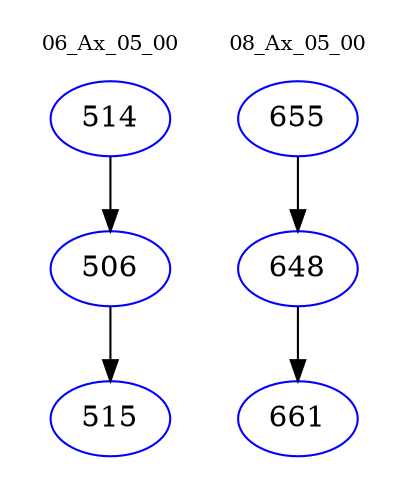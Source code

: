 digraph{
subgraph cluster_0 {
color = white
label = "06_Ax_05_00";
fontsize=10;
T0_514 [label="514", color="blue"]
T0_514 -> T0_506 [color="black"]
T0_506 [label="506", color="blue"]
T0_506 -> T0_515 [color="black"]
T0_515 [label="515", color="blue"]
}
subgraph cluster_1 {
color = white
label = "08_Ax_05_00";
fontsize=10;
T1_655 [label="655", color="blue"]
T1_655 -> T1_648 [color="black"]
T1_648 [label="648", color="blue"]
T1_648 -> T1_661 [color="black"]
T1_661 [label="661", color="blue"]
}
}
